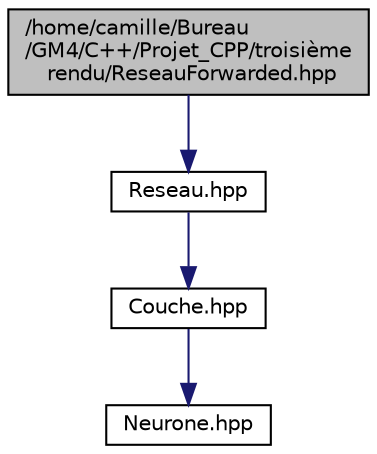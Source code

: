 digraph "/home/camille/Bureau/GM4/C++/Projet_CPP/troisième rendu/ReseauForwarded.hpp"
{
 // LATEX_PDF_SIZE
  edge [fontname="Helvetica",fontsize="10",labelfontname="Helvetica",labelfontsize="10"];
  node [fontname="Helvetica",fontsize="10",shape=record];
  Node1 [label="/home/camille/Bureau\l/GM4/C++/Projet_CPP/troisième\l rendu/ReseauForwarded.hpp",height=0.2,width=0.4,color="black", fillcolor="grey75", style="filled", fontcolor="black",tooltip="C'est un classe qui permet de spécifier le type de réseau désiré, ici : type feed-forwarded,..."];
  Node1 -> Node2 [color="midnightblue",fontsize="10",style="solid"];
  Node2 [label="Reseau.hpp",height=0.2,width=0.4,color="black", fillcolor="white", style="filled",URL="$_reseau_8hpp.html",tooltip="Les propriétés d'un réseau : le nombre de couches qui le compose, ses couches, et sa matrice de liais..."];
  Node2 -> Node3 [color="midnightblue",fontsize="10",style="solid"];
  Node3 [label="Couche.hpp",height=0.2,width=0.4,color="black", fillcolor="white", style="filled",URL="$_couche_8hpp.html",tooltip="Les propritées d'une couche : ses nombre de neurones ainsi que sa fonction d'activation."];
  Node3 -> Node4 [color="midnightblue",fontsize="10",style="solid"];
  Node4 [label="Neurone.hpp",height=0.2,width=0.4,color="black", fillcolor="white", style="filled",URL="$_neurone_8hpp.html",tooltip="Les propritées d'un neurone : son indice et so valeur."];
}
